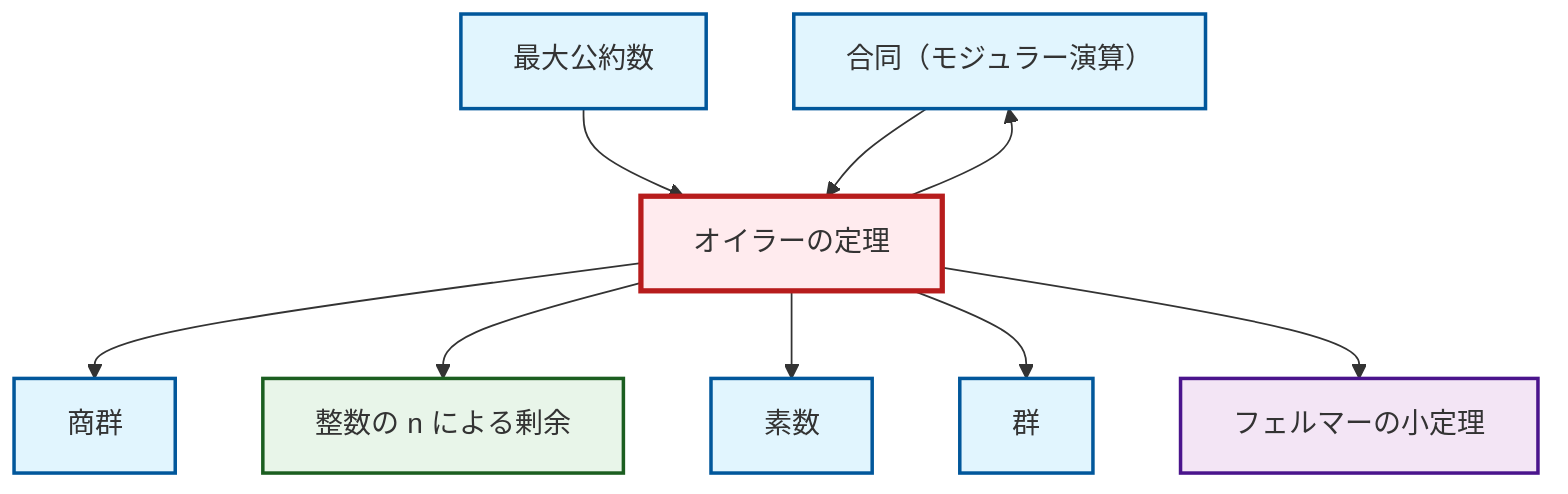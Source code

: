 graph TD
    classDef definition fill:#e1f5fe,stroke:#01579b,stroke-width:2px
    classDef theorem fill:#f3e5f5,stroke:#4a148c,stroke-width:2px
    classDef axiom fill:#fff3e0,stroke:#e65100,stroke-width:2px
    classDef example fill:#e8f5e9,stroke:#1b5e20,stroke-width:2px
    classDef current fill:#ffebee,stroke:#b71c1c,stroke-width:3px
    def-group["群"]:::definition
    thm-fermat-little["フェルマーの小定理"]:::theorem
    ex-quotient-integers-mod-n["整数の n による剰余"]:::example
    def-congruence["合同（モジュラー演算）"]:::definition
    def-prime["素数"]:::definition
    def-quotient-group["商群"]:::definition
    thm-euler["オイラーの定理"]:::theorem
    def-gcd["最大公約数"]:::definition
    def-gcd --> thm-euler
    thm-euler --> def-quotient-group
    thm-euler --> ex-quotient-integers-mod-n
    thm-euler --> def-prime
    thm-euler --> def-group
    thm-euler --> def-congruence
    thm-euler --> thm-fermat-little
    def-congruence --> thm-euler
    class thm-euler current